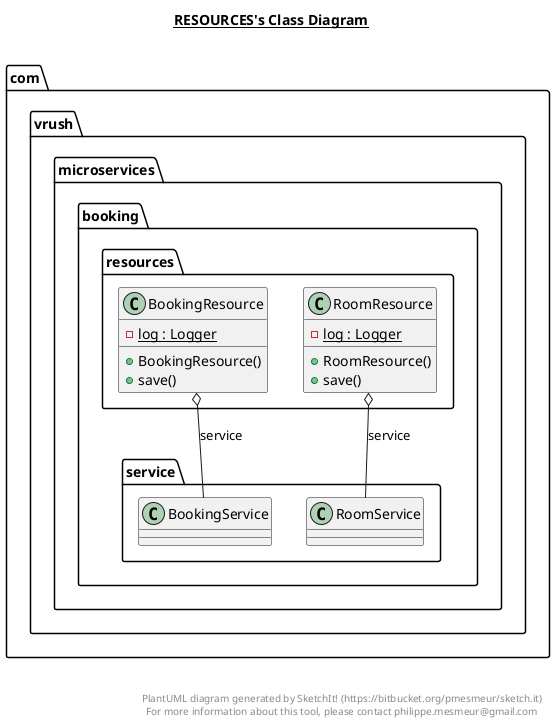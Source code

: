 @startuml

title __RESOURCES's Class Diagram__\n

  namespace com.vrush.microservices.booking {
    namespace resources {
      class com.vrush.microservices.booking.resources.BookingResource {
          {static} - log : Logger
          + BookingResource()
          + save()
      }
    }
  }
  

  namespace com.vrush.microservices.booking {
    namespace resources {
      class com.vrush.microservices.booking.resources.RoomResource {
          {static} - log : Logger
          + RoomResource()
          + save()
      }
    }
  }
  

  com.vrush.microservices.booking.resources.BookingResource o-- com.vrush.microservices.booking.service.BookingService : service
  com.vrush.microservices.booking.resources.RoomResource o-- com.vrush.microservices.booking.service.RoomService : service


right footer


PlantUML diagram generated by SketchIt! (https://bitbucket.org/pmesmeur/sketch.it)
For more information about this tool, please contact philippe.mesmeur@gmail.com
endfooter

@enduml
